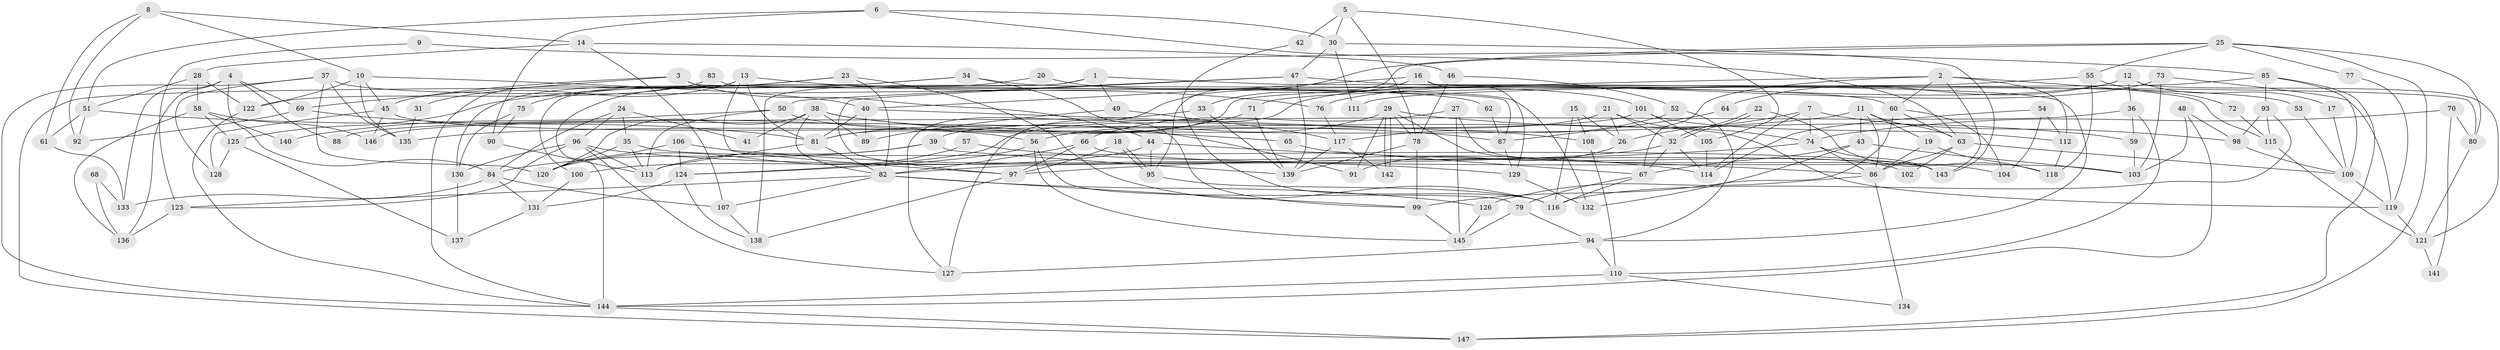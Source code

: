 // Generated by graph-tools (version 1.1) at 2025/26/03/09/25 03:26:14]
// undirected, 147 vertices, 294 edges
graph export_dot {
graph [start="1"]
  node [color=gray90,style=filled];
  1;
  2;
  3;
  4;
  5;
  6;
  7;
  8;
  9;
  10;
  11;
  12;
  13;
  14;
  15;
  16;
  17;
  18;
  19;
  20;
  21;
  22;
  23;
  24;
  25;
  26;
  27;
  28;
  29;
  30;
  31;
  32;
  33;
  34;
  35;
  36;
  37;
  38;
  39;
  40;
  41;
  42;
  43;
  44;
  45;
  46;
  47;
  48;
  49;
  50;
  51;
  52;
  53;
  54;
  55;
  56;
  57;
  58;
  59;
  60;
  61;
  62;
  63;
  64;
  65;
  66;
  67;
  68;
  69;
  70;
  71;
  72;
  73;
  74;
  75;
  76;
  77;
  78;
  79;
  80;
  81;
  82;
  83;
  84;
  85;
  86;
  87;
  88;
  89;
  90;
  91;
  92;
  93;
  94;
  95;
  96;
  97;
  98;
  99;
  100;
  101;
  102;
  103;
  104;
  105;
  106;
  107;
  108;
  109;
  110;
  111;
  112;
  113;
  114;
  115;
  116;
  117;
  118;
  119;
  120;
  121;
  122;
  123;
  124;
  125;
  126;
  127;
  128;
  129;
  130;
  131;
  132;
  133;
  134;
  135;
  136;
  137;
  138;
  139;
  140;
  141;
  142;
  143;
  144;
  145;
  146;
  147;
  1 -- 138;
  1 -- 94;
  1 -- 49;
  1 -- 147;
  2 -- 60;
  2 -- 81;
  2 -- 67;
  2 -- 112;
  2 -- 115;
  2 -- 143;
  3 -- 87;
  3 -- 44;
  3 -- 45;
  3 -- 69;
  4 -- 84;
  4 -- 69;
  4 -- 88;
  4 -- 133;
  4 -- 136;
  5 -- 78;
  5 -- 30;
  5 -- 42;
  5 -- 105;
  6 -- 51;
  6 -- 30;
  6 -- 63;
  6 -- 90;
  7 -- 98;
  7 -- 74;
  7 -- 26;
  7 -- 114;
  8 -- 10;
  8 -- 14;
  8 -- 61;
  8 -- 92;
  9 -- 123;
  9 -- 85;
  10 -- 40;
  10 -- 122;
  10 -- 45;
  10 -- 135;
  11 -- 63;
  11 -- 19;
  11 -- 43;
  11 -- 86;
  11 -- 135;
  12 -- 121;
  12 -- 127;
  12 -- 17;
  12 -- 36;
  12 -- 64;
  13 -- 81;
  13 -- 76;
  13 -- 31;
  13 -- 97;
  13 -- 144;
  14 -- 28;
  14 -- 107;
  14 -- 46;
  15 -- 26;
  15 -- 116;
  15 -- 108;
  16 -- 40;
  16 -- 80;
  16 -- 33;
  16 -- 129;
  17 -- 109;
  18 -- 97;
  18 -- 95;
  18 -- 95;
  19 -- 118;
  19 -- 86;
  20 -- 144;
  20 -- 101;
  21 -- 26;
  21 -- 32;
  21 -- 74;
  21 -- 124;
  22 -- 32;
  22 -- 32;
  22 -- 118;
  23 -- 82;
  23 -- 130;
  23 -- 75;
  23 -- 116;
  24 -- 96;
  24 -- 84;
  24 -- 35;
  24 -- 41;
  25 -- 95;
  25 -- 147;
  25 -- 55;
  25 -- 77;
  25 -- 80;
  25 -- 127;
  26 -- 91;
  27 -- 66;
  27 -- 143;
  27 -- 145;
  28 -- 51;
  28 -- 58;
  28 -- 122;
  29 -- 59;
  29 -- 142;
  29 -- 142;
  29 -- 56;
  29 -- 78;
  29 -- 91;
  29 -- 102;
  30 -- 143;
  30 -- 47;
  30 -- 111;
  31 -- 135;
  32 -- 67;
  32 -- 82;
  32 -- 114;
  33 -- 139;
  33 -- 88;
  34 -- 125;
  34 -- 99;
  34 -- 60;
  34 -- 100;
  35 -- 143;
  35 -- 113;
  35 -- 120;
  36 -- 39;
  36 -- 59;
  36 -- 110;
  37 -- 144;
  37 -- 135;
  37 -- 62;
  37 -- 120;
  37 -- 128;
  38 -- 82;
  38 -- 120;
  38 -- 41;
  38 -- 87;
  38 -- 89;
  38 -- 91;
  39 -- 84;
  39 -- 139;
  39 -- 113;
  40 -- 108;
  40 -- 81;
  40 -- 89;
  42 -- 116;
  43 -- 67;
  43 -- 103;
  43 -- 132;
  44 -- 86;
  44 -- 95;
  44 -- 100;
  45 -- 119;
  45 -- 128;
  45 -- 146;
  46 -- 78;
  46 -- 52;
  47 -- 139;
  47 -- 97;
  47 -- 50;
  47 -- 53;
  48 -- 103;
  48 -- 144;
  48 -- 98;
  49 -- 89;
  49 -- 117;
  50 -- 113;
  50 -- 65;
  50 -- 140;
  51 -- 61;
  51 -- 56;
  51 -- 92;
  52 -- 94;
  52 -- 117;
  53 -- 109;
  54 -- 114;
  54 -- 104;
  54 -- 112;
  55 -- 71;
  55 -- 72;
  55 -- 118;
  56 -- 145;
  56 -- 79;
  56 -- 124;
  57 -- 120;
  57 -- 114;
  58 -- 125;
  58 -- 146;
  58 -- 136;
  58 -- 140;
  59 -- 103;
  60 -- 63;
  60 -- 99;
  60 -- 104;
  61 -- 133;
  62 -- 87;
  63 -- 86;
  63 -- 102;
  63 -- 109;
  64 -- 87;
  65 -- 67;
  66 -- 97;
  66 -- 82;
  66 -- 103;
  67 -- 79;
  67 -- 116;
  68 -- 136;
  68 -- 133;
  69 -- 92;
  69 -- 81;
  70 -- 80;
  70 -- 74;
  70 -- 141;
  71 -- 81;
  71 -- 139;
  72 -- 115;
  73 -- 103;
  73 -- 119;
  73 -- 76;
  74 -- 86;
  74 -- 97;
  74 -- 143;
  75 -- 90;
  75 -- 130;
  76 -- 117;
  77 -- 119;
  78 -- 99;
  78 -- 139;
  79 -- 145;
  79 -- 94;
  80 -- 121;
  81 -- 113;
  81 -- 82;
  82 -- 99;
  82 -- 107;
  82 -- 123;
  82 -- 126;
  83 -- 132;
  83 -- 122;
  84 -- 131;
  84 -- 107;
  84 -- 133;
  85 -- 109;
  85 -- 147;
  85 -- 93;
  85 -- 111;
  86 -- 126;
  86 -- 134;
  87 -- 129;
  90 -- 113;
  93 -- 116;
  93 -- 98;
  93 -- 115;
  94 -- 127;
  94 -- 110;
  95 -- 116;
  96 -- 113;
  96 -- 123;
  96 -- 104;
  96 -- 127;
  96 -- 130;
  97 -- 138;
  98 -- 109;
  99 -- 145;
  100 -- 131;
  101 -- 105;
  101 -- 112;
  101 -- 146;
  105 -- 114;
  106 -- 120;
  106 -- 124;
  106 -- 129;
  107 -- 138;
  108 -- 110;
  109 -- 119;
  110 -- 134;
  110 -- 144;
  112 -- 118;
  115 -- 121;
  117 -- 139;
  117 -- 142;
  119 -- 121;
  121 -- 141;
  122 -- 144;
  123 -- 136;
  124 -- 131;
  124 -- 138;
  125 -- 137;
  125 -- 128;
  126 -- 145;
  129 -- 132;
  130 -- 137;
  131 -- 137;
  144 -- 147;
}
